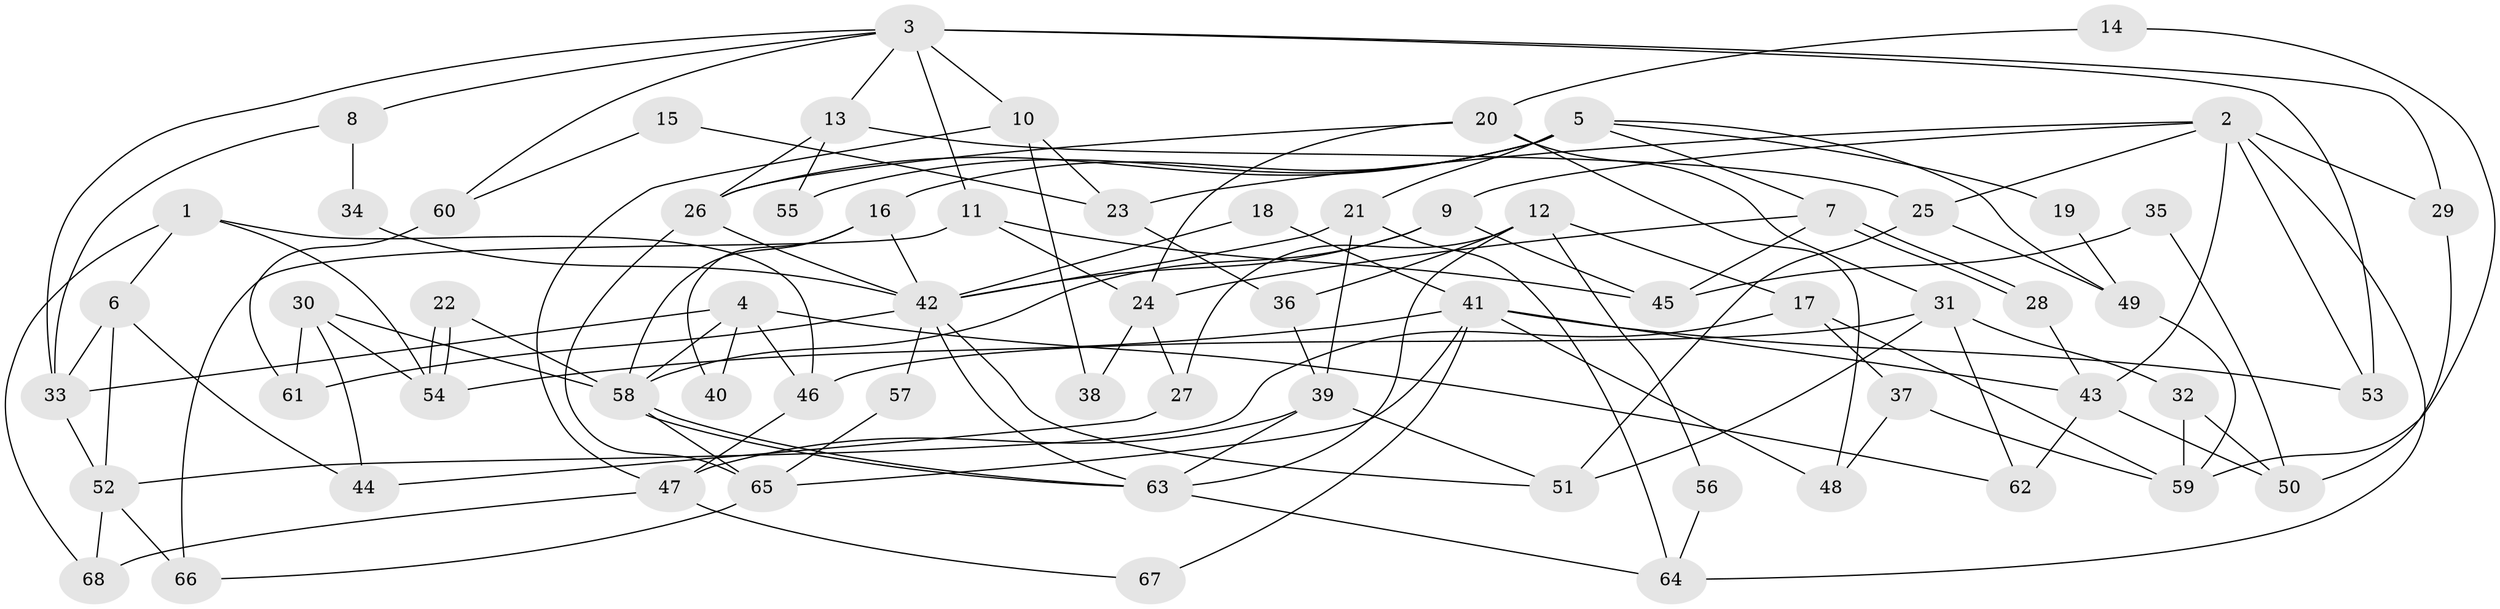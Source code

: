 // coarse degree distribution, {6: 0.13636363636363635, 7: 0.1590909090909091, 9: 0.06818181818181818, 3: 0.20454545454545456, 4: 0.06818181818181818, 5: 0.11363636363636363, 2: 0.20454545454545456, 10: 0.022727272727272728, 8: 0.022727272727272728}
// Generated by graph-tools (version 1.1) at 2025/41/03/06/25 10:41:58]
// undirected, 68 vertices, 136 edges
graph export_dot {
graph [start="1"]
  node [color=gray90,style=filled];
  1;
  2;
  3;
  4;
  5;
  6;
  7;
  8;
  9;
  10;
  11;
  12;
  13;
  14;
  15;
  16;
  17;
  18;
  19;
  20;
  21;
  22;
  23;
  24;
  25;
  26;
  27;
  28;
  29;
  30;
  31;
  32;
  33;
  34;
  35;
  36;
  37;
  38;
  39;
  40;
  41;
  42;
  43;
  44;
  45;
  46;
  47;
  48;
  49;
  50;
  51;
  52;
  53;
  54;
  55;
  56;
  57;
  58;
  59;
  60;
  61;
  62;
  63;
  64;
  65;
  66;
  67;
  68;
  1 -- 46;
  1 -- 68;
  1 -- 6;
  1 -- 54;
  2 -- 9;
  2 -- 64;
  2 -- 23;
  2 -- 25;
  2 -- 29;
  2 -- 43;
  2 -- 53;
  3 -- 33;
  3 -- 53;
  3 -- 8;
  3 -- 10;
  3 -- 11;
  3 -- 13;
  3 -- 29;
  3 -- 60;
  4 -- 46;
  4 -- 58;
  4 -- 33;
  4 -- 40;
  4 -- 62;
  5 -- 7;
  5 -- 26;
  5 -- 16;
  5 -- 19;
  5 -- 21;
  5 -- 49;
  5 -- 55;
  6 -- 33;
  6 -- 44;
  6 -- 52;
  7 -- 24;
  7 -- 28;
  7 -- 28;
  7 -- 45;
  8 -- 33;
  8 -- 34;
  9 -- 58;
  9 -- 42;
  9 -- 45;
  10 -- 23;
  10 -- 38;
  10 -- 47;
  11 -- 45;
  11 -- 24;
  11 -- 66;
  12 -- 17;
  12 -- 63;
  12 -- 27;
  12 -- 36;
  12 -- 56;
  13 -- 26;
  13 -- 25;
  13 -- 55;
  14 -- 20;
  14 -- 59;
  15 -- 60;
  15 -- 23;
  16 -- 42;
  16 -- 40;
  16 -- 58;
  17 -- 52;
  17 -- 59;
  17 -- 37;
  18 -- 42;
  18 -- 41;
  19 -- 49;
  20 -- 24;
  20 -- 26;
  20 -- 31;
  20 -- 48;
  21 -- 42;
  21 -- 39;
  21 -- 64;
  22 -- 58;
  22 -- 54;
  22 -- 54;
  23 -- 36;
  24 -- 27;
  24 -- 38;
  25 -- 49;
  25 -- 51;
  26 -- 42;
  26 -- 65;
  27 -- 44;
  28 -- 43;
  29 -- 50;
  30 -- 58;
  30 -- 54;
  30 -- 44;
  30 -- 61;
  31 -- 32;
  31 -- 46;
  31 -- 51;
  31 -- 62;
  32 -- 59;
  32 -- 50;
  33 -- 52;
  34 -- 42;
  35 -- 45;
  35 -- 50;
  36 -- 39;
  37 -- 48;
  37 -- 59;
  39 -- 51;
  39 -- 47;
  39 -- 63;
  41 -- 54;
  41 -- 43;
  41 -- 48;
  41 -- 53;
  41 -- 65;
  41 -- 67;
  42 -- 51;
  42 -- 63;
  42 -- 57;
  42 -- 61;
  43 -- 62;
  43 -- 50;
  46 -- 47;
  47 -- 67;
  47 -- 68;
  49 -- 59;
  52 -- 66;
  52 -- 68;
  56 -- 64;
  57 -- 65;
  58 -- 63;
  58 -- 63;
  58 -- 65;
  60 -- 61;
  63 -- 64;
  65 -- 66;
}
